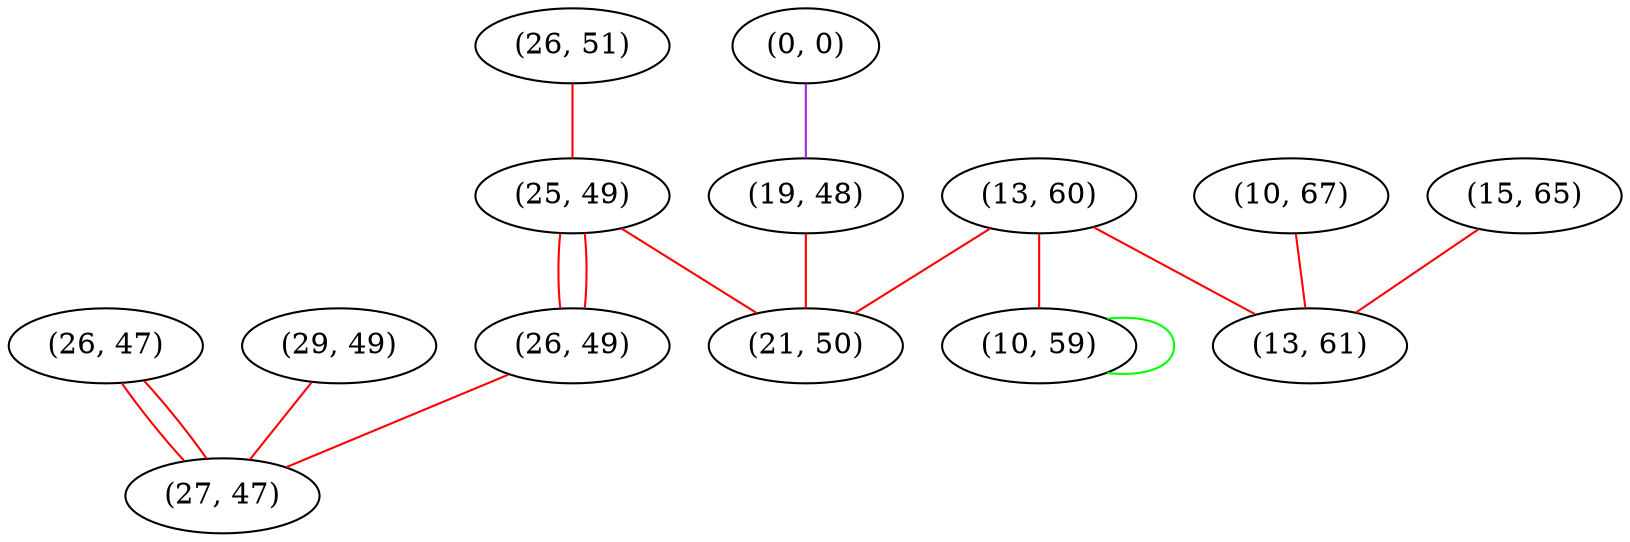 graph "" {
"(26, 47)";
"(29, 49)";
"(0, 0)";
"(26, 51)";
"(25, 49)";
"(19, 48)";
"(10, 67)";
"(15, 65)";
"(13, 60)";
"(10, 59)";
"(13, 61)";
"(26, 49)";
"(27, 47)";
"(21, 50)";
"(26, 47)" -- "(27, 47)"  [color=red, key=0, weight=1];
"(26, 47)" -- "(27, 47)"  [color=red, key=1, weight=1];
"(29, 49)" -- "(27, 47)"  [color=red, key=0, weight=1];
"(0, 0)" -- "(19, 48)"  [color=purple, key=0, weight=4];
"(26, 51)" -- "(25, 49)"  [color=red, key=0, weight=1];
"(25, 49)" -- "(21, 50)"  [color=red, key=0, weight=1];
"(25, 49)" -- "(26, 49)"  [color=red, key=0, weight=1];
"(25, 49)" -- "(26, 49)"  [color=red, key=1, weight=1];
"(19, 48)" -- "(21, 50)"  [color=red, key=0, weight=1];
"(10, 67)" -- "(13, 61)"  [color=red, key=0, weight=1];
"(15, 65)" -- "(13, 61)"  [color=red, key=0, weight=1];
"(13, 60)" -- "(10, 59)"  [color=red, key=0, weight=1];
"(13, 60)" -- "(21, 50)"  [color=red, key=0, weight=1];
"(13, 60)" -- "(13, 61)"  [color=red, key=0, weight=1];
"(10, 59)" -- "(10, 59)"  [color=green, key=0, weight=2];
"(26, 49)" -- "(27, 47)"  [color=red, key=0, weight=1];
}

